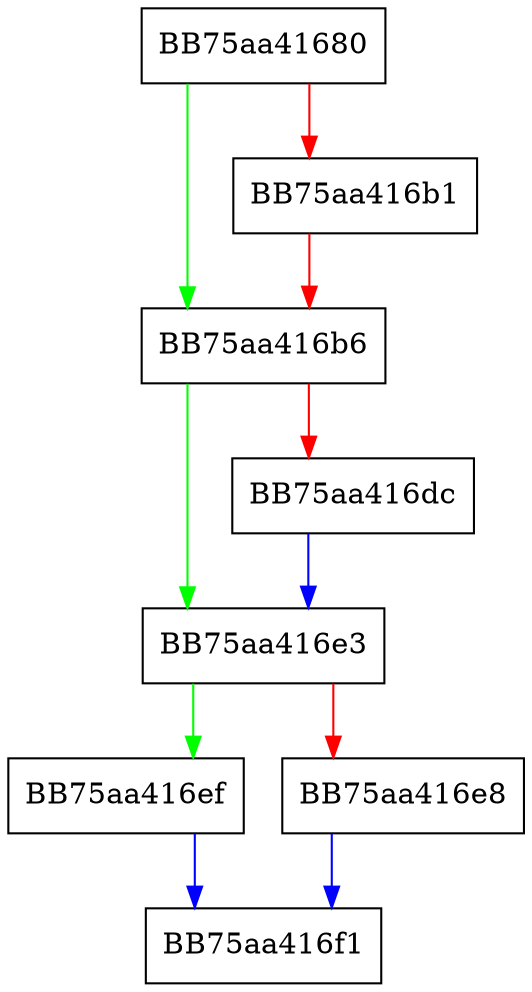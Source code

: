 digraph RpfAPI_SSFCurrentStreamReadEx {
  node [shape="box"];
  graph [splines=ortho];
  BB75aa41680 -> BB75aa416b6 [color="green"];
  BB75aa41680 -> BB75aa416b1 [color="red"];
  BB75aa416b1 -> BB75aa416b6 [color="red"];
  BB75aa416b6 -> BB75aa416e3 [color="green"];
  BB75aa416b6 -> BB75aa416dc [color="red"];
  BB75aa416dc -> BB75aa416e3 [color="blue"];
  BB75aa416e3 -> BB75aa416ef [color="green"];
  BB75aa416e3 -> BB75aa416e8 [color="red"];
  BB75aa416e8 -> BB75aa416f1 [color="blue"];
  BB75aa416ef -> BB75aa416f1 [color="blue"];
}